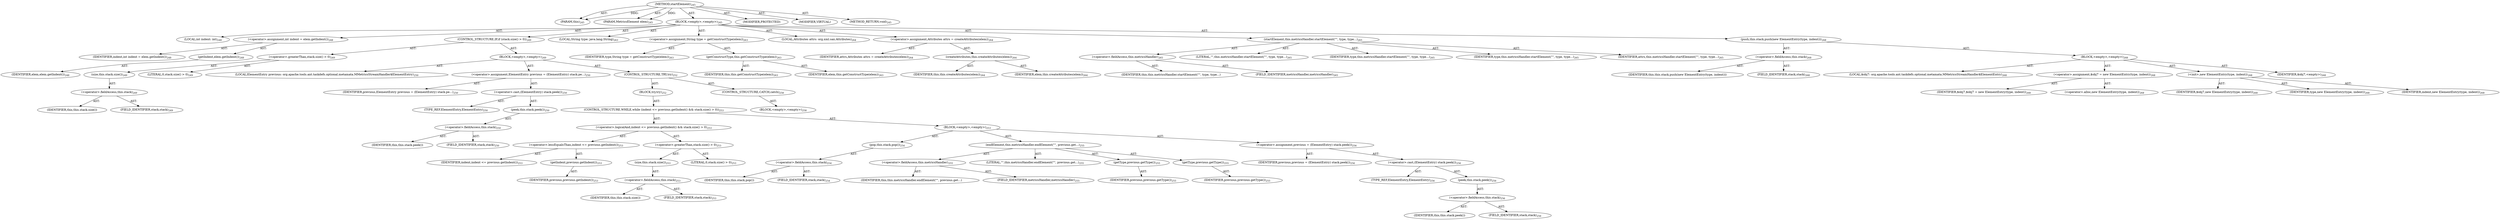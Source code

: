 digraph "startElement" {  
"111669149704" [label = <(METHOD,startElement)<SUB>245</SUB>> ]
"115964116995" [label = <(PARAM,this)<SUB>245</SUB>> ]
"115964117009" [label = <(PARAM,MetricsElement elem)<SUB>245</SUB>> ]
"25769803801" [label = <(BLOCK,&lt;empty&gt;,&lt;empty&gt;)<SUB>245</SUB>> ]
"94489280527" [label = <(LOCAL,int indent: int)<SUB>248</SUB>> ]
"30064771175" [label = <(&lt;operator&gt;.assignment,int indent = elem.getIndent())<SUB>248</SUB>> ]
"68719476828" [label = <(IDENTIFIER,indent,int indent = elem.getIndent())<SUB>248</SUB>> ]
"30064771176" [label = <(getIndent,elem.getIndent())<SUB>248</SUB>> ]
"68719476829" [label = <(IDENTIFIER,elem,elem.getIndent())<SUB>248</SUB>> ]
"47244640266" [label = <(CONTROL_STRUCTURE,IF,if (stack.size() &gt; 0))<SUB>249</SUB>> ]
"30064771177" [label = <(&lt;operator&gt;.greaterThan,stack.size() &gt; 0)<SUB>249</SUB>> ]
"30064771178" [label = <(size,this.stack.size())<SUB>249</SUB>> ]
"30064771179" [label = <(&lt;operator&gt;.fieldAccess,this.stack)<SUB>249</SUB>> ]
"68719476830" [label = <(IDENTIFIER,this,this.stack.size())> ]
"55834574871" [label = <(FIELD_IDENTIFIER,stack,stack)<SUB>249</SUB>> ]
"90194313243" [label = <(LITERAL,0,stack.size() &gt; 0)<SUB>249</SUB>> ]
"25769803802" [label = <(BLOCK,&lt;empty&gt;,&lt;empty&gt;)<SUB>249</SUB>> ]
"94489280528" [label = <(LOCAL,ElementEntry previous: org.apache.tools.ant.taskdefs.optional.metamata.MMetricsStreamHandler$ElementEntry)<SUB>250</SUB>> ]
"30064771180" [label = <(&lt;operator&gt;.assignment,ElementEntry previous = (ElementEntry) stack.pe...)<SUB>250</SUB>> ]
"68719476831" [label = <(IDENTIFIER,previous,ElementEntry previous = (ElementEntry) stack.pe...)<SUB>250</SUB>> ]
"30064771181" [label = <(&lt;operator&gt;.cast,(ElementEntry) stack.peek())<SUB>250</SUB>> ]
"180388626434" [label = <(TYPE_REF,ElementEntry,ElementEntry)<SUB>250</SUB>> ]
"30064771182" [label = <(peek,this.stack.peek())<SUB>250</SUB>> ]
"30064771183" [label = <(&lt;operator&gt;.fieldAccess,this.stack)<SUB>250</SUB>> ]
"68719476832" [label = <(IDENTIFIER,this,this.stack.peek())> ]
"55834574872" [label = <(FIELD_IDENTIFIER,stack,stack)<SUB>250</SUB>> ]
"47244640267" [label = <(CONTROL_STRUCTURE,TRY,try)<SUB>252</SUB>> ]
"25769803803" [label = <(BLOCK,try,try)<SUB>252</SUB>> ]
"47244640268" [label = <(CONTROL_STRUCTURE,WHILE,while (indent &lt;= previous.getIndent() &amp;&amp; stack.size() &gt; 0))<SUB>253</SUB>> ]
"30064771184" [label = <(&lt;operator&gt;.logicalAnd,indent &lt;= previous.getIndent() &amp;&amp; stack.size() &gt; 0)<SUB>253</SUB>> ]
"30064771185" [label = <(&lt;operator&gt;.lessEqualsThan,indent &lt;= previous.getIndent())<SUB>253</SUB>> ]
"68719476833" [label = <(IDENTIFIER,indent,indent &lt;= previous.getIndent())<SUB>253</SUB>> ]
"30064771186" [label = <(getIndent,previous.getIndent())<SUB>253</SUB>> ]
"68719476834" [label = <(IDENTIFIER,previous,previous.getIndent())<SUB>253</SUB>> ]
"30064771187" [label = <(&lt;operator&gt;.greaterThan,stack.size() &gt; 0)<SUB>253</SUB>> ]
"30064771188" [label = <(size,this.stack.size())<SUB>253</SUB>> ]
"30064771189" [label = <(&lt;operator&gt;.fieldAccess,this.stack)<SUB>253</SUB>> ]
"68719476835" [label = <(IDENTIFIER,this,this.stack.size())> ]
"55834574873" [label = <(FIELD_IDENTIFIER,stack,stack)<SUB>253</SUB>> ]
"90194313244" [label = <(LITERAL,0,stack.size() &gt; 0)<SUB>253</SUB>> ]
"25769803804" [label = <(BLOCK,&lt;empty&gt;,&lt;empty&gt;)<SUB>253</SUB>> ]
"30064771190" [label = <(pop,this.stack.pop())<SUB>254</SUB>> ]
"30064771191" [label = <(&lt;operator&gt;.fieldAccess,this.stack)<SUB>254</SUB>> ]
"68719476836" [label = <(IDENTIFIER,this,this.stack.pop())> ]
"55834574874" [label = <(FIELD_IDENTIFIER,stack,stack)<SUB>254</SUB>> ]
"30064771192" [label = <(endElement,this.metricsHandler.endElement(&quot;&quot;, previous.get...)<SUB>255</SUB>> ]
"30064771193" [label = <(&lt;operator&gt;.fieldAccess,this.metricsHandler)<SUB>255</SUB>> ]
"68719476837" [label = <(IDENTIFIER,this,this.metricsHandler.endElement(&quot;&quot;, previous.get...)> ]
"55834574875" [label = <(FIELD_IDENTIFIER,metricsHandler,metricsHandler)<SUB>255</SUB>> ]
"90194313245" [label = <(LITERAL,&quot;&quot;,this.metricsHandler.endElement(&quot;&quot;, previous.get...)<SUB>255</SUB>> ]
"30064771194" [label = <(getType,previous.getType())<SUB>255</SUB>> ]
"68719476838" [label = <(IDENTIFIER,previous,previous.getType())<SUB>255</SUB>> ]
"30064771195" [label = <(getType,previous.getType())<SUB>255</SUB>> ]
"68719476839" [label = <(IDENTIFIER,previous,previous.getType())<SUB>255</SUB>> ]
"30064771196" [label = <(&lt;operator&gt;.assignment,previous = (ElementEntry) stack.peek())<SUB>256</SUB>> ]
"68719476840" [label = <(IDENTIFIER,previous,previous = (ElementEntry) stack.peek())<SUB>256</SUB>> ]
"30064771197" [label = <(&lt;operator&gt;.cast,(ElementEntry) stack.peek())<SUB>256</SUB>> ]
"180388626435" [label = <(TYPE_REF,ElementEntry,ElementEntry)<SUB>256</SUB>> ]
"30064771198" [label = <(peek,this.stack.peek())<SUB>256</SUB>> ]
"30064771199" [label = <(&lt;operator&gt;.fieldAccess,this.stack)<SUB>256</SUB>> ]
"68719476841" [label = <(IDENTIFIER,this,this.stack.peek())> ]
"55834574876" [label = <(FIELD_IDENTIFIER,stack,stack)<SUB>256</SUB>> ]
"47244640269" [label = <(CONTROL_STRUCTURE,CATCH,catch)<SUB>258</SUB>> ]
"25769803805" [label = <(BLOCK,&lt;empty&gt;,&lt;empty&gt;)<SUB>258</SUB>> ]
"94489280529" [label = <(LOCAL,String type: java.lang.String)<SUB>263</SUB>> ]
"30064771200" [label = <(&lt;operator&gt;.assignment,String type = getConstructType(elem))<SUB>263</SUB>> ]
"68719476842" [label = <(IDENTIFIER,type,String type = getConstructType(elem))<SUB>263</SUB>> ]
"30064771201" [label = <(getConstructType,this.getConstructType(elem))<SUB>263</SUB>> ]
"68719476739" [label = <(IDENTIFIER,this,this.getConstructType(elem))<SUB>263</SUB>> ]
"68719476843" [label = <(IDENTIFIER,elem,this.getConstructType(elem))<SUB>263</SUB>> ]
"94489280530" [label = <(LOCAL,Attributes attrs: org.xml.sax.Attributes)<SUB>264</SUB>> ]
"30064771202" [label = <(&lt;operator&gt;.assignment,Attributes attrs = createAttributes(elem))<SUB>264</SUB>> ]
"68719476844" [label = <(IDENTIFIER,attrs,Attributes attrs = createAttributes(elem))<SUB>264</SUB>> ]
"30064771203" [label = <(createAttributes,this.createAttributes(elem))<SUB>264</SUB>> ]
"68719476740" [label = <(IDENTIFIER,this,this.createAttributes(elem))<SUB>264</SUB>> ]
"68719476845" [label = <(IDENTIFIER,elem,this.createAttributes(elem))<SUB>264</SUB>> ]
"30064771204" [label = <(startElement,this.metricsHandler.startElement(&quot;&quot;, type, type...)<SUB>265</SUB>> ]
"30064771205" [label = <(&lt;operator&gt;.fieldAccess,this.metricsHandler)<SUB>265</SUB>> ]
"68719476846" [label = <(IDENTIFIER,this,this.metricsHandler.startElement(&quot;&quot;, type, type...)> ]
"55834574877" [label = <(FIELD_IDENTIFIER,metricsHandler,metricsHandler)<SUB>265</SUB>> ]
"90194313246" [label = <(LITERAL,&quot;&quot;,this.metricsHandler.startElement(&quot;&quot;, type, type...)<SUB>265</SUB>> ]
"68719476847" [label = <(IDENTIFIER,type,this.metricsHandler.startElement(&quot;&quot;, type, type...)<SUB>265</SUB>> ]
"68719476848" [label = <(IDENTIFIER,type,this.metricsHandler.startElement(&quot;&quot;, type, type...)<SUB>265</SUB>> ]
"68719476849" [label = <(IDENTIFIER,attrs,this.metricsHandler.startElement(&quot;&quot;, type, type...)<SUB>265</SUB>> ]
"30064771206" [label = <(push,this.stack.push(new ElementEntry(type, indent)))<SUB>268</SUB>> ]
"30064771207" [label = <(&lt;operator&gt;.fieldAccess,this.stack)<SUB>268</SUB>> ]
"68719476850" [label = <(IDENTIFIER,this,this.stack.push(new ElementEntry(type, indent)))> ]
"55834574878" [label = <(FIELD_IDENTIFIER,stack,stack)<SUB>268</SUB>> ]
"25769803806" [label = <(BLOCK,&lt;empty&gt;,&lt;empty&gt;)<SUB>268</SUB>> ]
"94489280531" [label = <(LOCAL,$obj7: org.apache.tools.ant.taskdefs.optional.metamata.MMetricsStreamHandler$ElementEntry)<SUB>268</SUB>> ]
"30064771208" [label = <(&lt;operator&gt;.assignment,$obj7 = new ElementEntry(type, indent))<SUB>268</SUB>> ]
"68719476851" [label = <(IDENTIFIER,$obj7,$obj7 = new ElementEntry(type, indent))<SUB>268</SUB>> ]
"30064771209" [label = <(&lt;operator&gt;.alloc,new ElementEntry(type, indent))<SUB>268</SUB>> ]
"30064771210" [label = <(&lt;init&gt;,new ElementEntry(type, indent))<SUB>268</SUB>> ]
"68719476852" [label = <(IDENTIFIER,$obj7,new ElementEntry(type, indent))<SUB>268</SUB>> ]
"68719476853" [label = <(IDENTIFIER,type,new ElementEntry(type, indent))<SUB>268</SUB>> ]
"68719476854" [label = <(IDENTIFIER,indent,new ElementEntry(type, indent))<SUB>268</SUB>> ]
"68719476855" [label = <(IDENTIFIER,$obj7,&lt;empty&gt;)<SUB>268</SUB>> ]
"133143986206" [label = <(MODIFIER,PROTECTED)> ]
"133143986207" [label = <(MODIFIER,VIRTUAL)> ]
"128849018888" [label = <(METHOD_RETURN,void)<SUB>245</SUB>> ]
  "111669149704" -> "115964116995"  [ label = "AST: "] 
  "111669149704" -> "115964117009"  [ label = "AST: "] 
  "111669149704" -> "25769803801"  [ label = "AST: "] 
  "111669149704" -> "133143986206"  [ label = "AST: "] 
  "111669149704" -> "133143986207"  [ label = "AST: "] 
  "111669149704" -> "128849018888"  [ label = "AST: "] 
  "25769803801" -> "94489280527"  [ label = "AST: "] 
  "25769803801" -> "30064771175"  [ label = "AST: "] 
  "25769803801" -> "47244640266"  [ label = "AST: "] 
  "25769803801" -> "94489280529"  [ label = "AST: "] 
  "25769803801" -> "30064771200"  [ label = "AST: "] 
  "25769803801" -> "94489280530"  [ label = "AST: "] 
  "25769803801" -> "30064771202"  [ label = "AST: "] 
  "25769803801" -> "30064771204"  [ label = "AST: "] 
  "25769803801" -> "30064771206"  [ label = "AST: "] 
  "30064771175" -> "68719476828"  [ label = "AST: "] 
  "30064771175" -> "30064771176"  [ label = "AST: "] 
  "30064771176" -> "68719476829"  [ label = "AST: "] 
  "47244640266" -> "30064771177"  [ label = "AST: "] 
  "47244640266" -> "25769803802"  [ label = "AST: "] 
  "30064771177" -> "30064771178"  [ label = "AST: "] 
  "30064771177" -> "90194313243"  [ label = "AST: "] 
  "30064771178" -> "30064771179"  [ label = "AST: "] 
  "30064771179" -> "68719476830"  [ label = "AST: "] 
  "30064771179" -> "55834574871"  [ label = "AST: "] 
  "25769803802" -> "94489280528"  [ label = "AST: "] 
  "25769803802" -> "30064771180"  [ label = "AST: "] 
  "25769803802" -> "47244640267"  [ label = "AST: "] 
  "30064771180" -> "68719476831"  [ label = "AST: "] 
  "30064771180" -> "30064771181"  [ label = "AST: "] 
  "30064771181" -> "180388626434"  [ label = "AST: "] 
  "30064771181" -> "30064771182"  [ label = "AST: "] 
  "30064771182" -> "30064771183"  [ label = "AST: "] 
  "30064771183" -> "68719476832"  [ label = "AST: "] 
  "30064771183" -> "55834574872"  [ label = "AST: "] 
  "47244640267" -> "25769803803"  [ label = "AST: "] 
  "47244640267" -> "47244640269"  [ label = "AST: "] 
  "25769803803" -> "47244640268"  [ label = "AST: "] 
  "47244640268" -> "30064771184"  [ label = "AST: "] 
  "47244640268" -> "25769803804"  [ label = "AST: "] 
  "30064771184" -> "30064771185"  [ label = "AST: "] 
  "30064771184" -> "30064771187"  [ label = "AST: "] 
  "30064771185" -> "68719476833"  [ label = "AST: "] 
  "30064771185" -> "30064771186"  [ label = "AST: "] 
  "30064771186" -> "68719476834"  [ label = "AST: "] 
  "30064771187" -> "30064771188"  [ label = "AST: "] 
  "30064771187" -> "90194313244"  [ label = "AST: "] 
  "30064771188" -> "30064771189"  [ label = "AST: "] 
  "30064771189" -> "68719476835"  [ label = "AST: "] 
  "30064771189" -> "55834574873"  [ label = "AST: "] 
  "25769803804" -> "30064771190"  [ label = "AST: "] 
  "25769803804" -> "30064771192"  [ label = "AST: "] 
  "25769803804" -> "30064771196"  [ label = "AST: "] 
  "30064771190" -> "30064771191"  [ label = "AST: "] 
  "30064771191" -> "68719476836"  [ label = "AST: "] 
  "30064771191" -> "55834574874"  [ label = "AST: "] 
  "30064771192" -> "30064771193"  [ label = "AST: "] 
  "30064771192" -> "90194313245"  [ label = "AST: "] 
  "30064771192" -> "30064771194"  [ label = "AST: "] 
  "30064771192" -> "30064771195"  [ label = "AST: "] 
  "30064771193" -> "68719476837"  [ label = "AST: "] 
  "30064771193" -> "55834574875"  [ label = "AST: "] 
  "30064771194" -> "68719476838"  [ label = "AST: "] 
  "30064771195" -> "68719476839"  [ label = "AST: "] 
  "30064771196" -> "68719476840"  [ label = "AST: "] 
  "30064771196" -> "30064771197"  [ label = "AST: "] 
  "30064771197" -> "180388626435"  [ label = "AST: "] 
  "30064771197" -> "30064771198"  [ label = "AST: "] 
  "30064771198" -> "30064771199"  [ label = "AST: "] 
  "30064771199" -> "68719476841"  [ label = "AST: "] 
  "30064771199" -> "55834574876"  [ label = "AST: "] 
  "47244640269" -> "25769803805"  [ label = "AST: "] 
  "30064771200" -> "68719476842"  [ label = "AST: "] 
  "30064771200" -> "30064771201"  [ label = "AST: "] 
  "30064771201" -> "68719476739"  [ label = "AST: "] 
  "30064771201" -> "68719476843"  [ label = "AST: "] 
  "30064771202" -> "68719476844"  [ label = "AST: "] 
  "30064771202" -> "30064771203"  [ label = "AST: "] 
  "30064771203" -> "68719476740"  [ label = "AST: "] 
  "30064771203" -> "68719476845"  [ label = "AST: "] 
  "30064771204" -> "30064771205"  [ label = "AST: "] 
  "30064771204" -> "90194313246"  [ label = "AST: "] 
  "30064771204" -> "68719476847"  [ label = "AST: "] 
  "30064771204" -> "68719476848"  [ label = "AST: "] 
  "30064771204" -> "68719476849"  [ label = "AST: "] 
  "30064771205" -> "68719476846"  [ label = "AST: "] 
  "30064771205" -> "55834574877"  [ label = "AST: "] 
  "30064771206" -> "30064771207"  [ label = "AST: "] 
  "30064771206" -> "25769803806"  [ label = "AST: "] 
  "30064771207" -> "68719476850"  [ label = "AST: "] 
  "30064771207" -> "55834574878"  [ label = "AST: "] 
  "25769803806" -> "94489280531"  [ label = "AST: "] 
  "25769803806" -> "30064771208"  [ label = "AST: "] 
  "25769803806" -> "30064771210"  [ label = "AST: "] 
  "25769803806" -> "68719476855"  [ label = "AST: "] 
  "30064771208" -> "68719476851"  [ label = "AST: "] 
  "30064771208" -> "30064771209"  [ label = "AST: "] 
  "30064771210" -> "68719476852"  [ label = "AST: "] 
  "30064771210" -> "68719476853"  [ label = "AST: "] 
  "30064771210" -> "68719476854"  [ label = "AST: "] 
  "111669149704" -> "115964116995"  [ label = "DDG: "] 
  "111669149704" -> "115964117009"  [ label = "DDG: "] 
}

